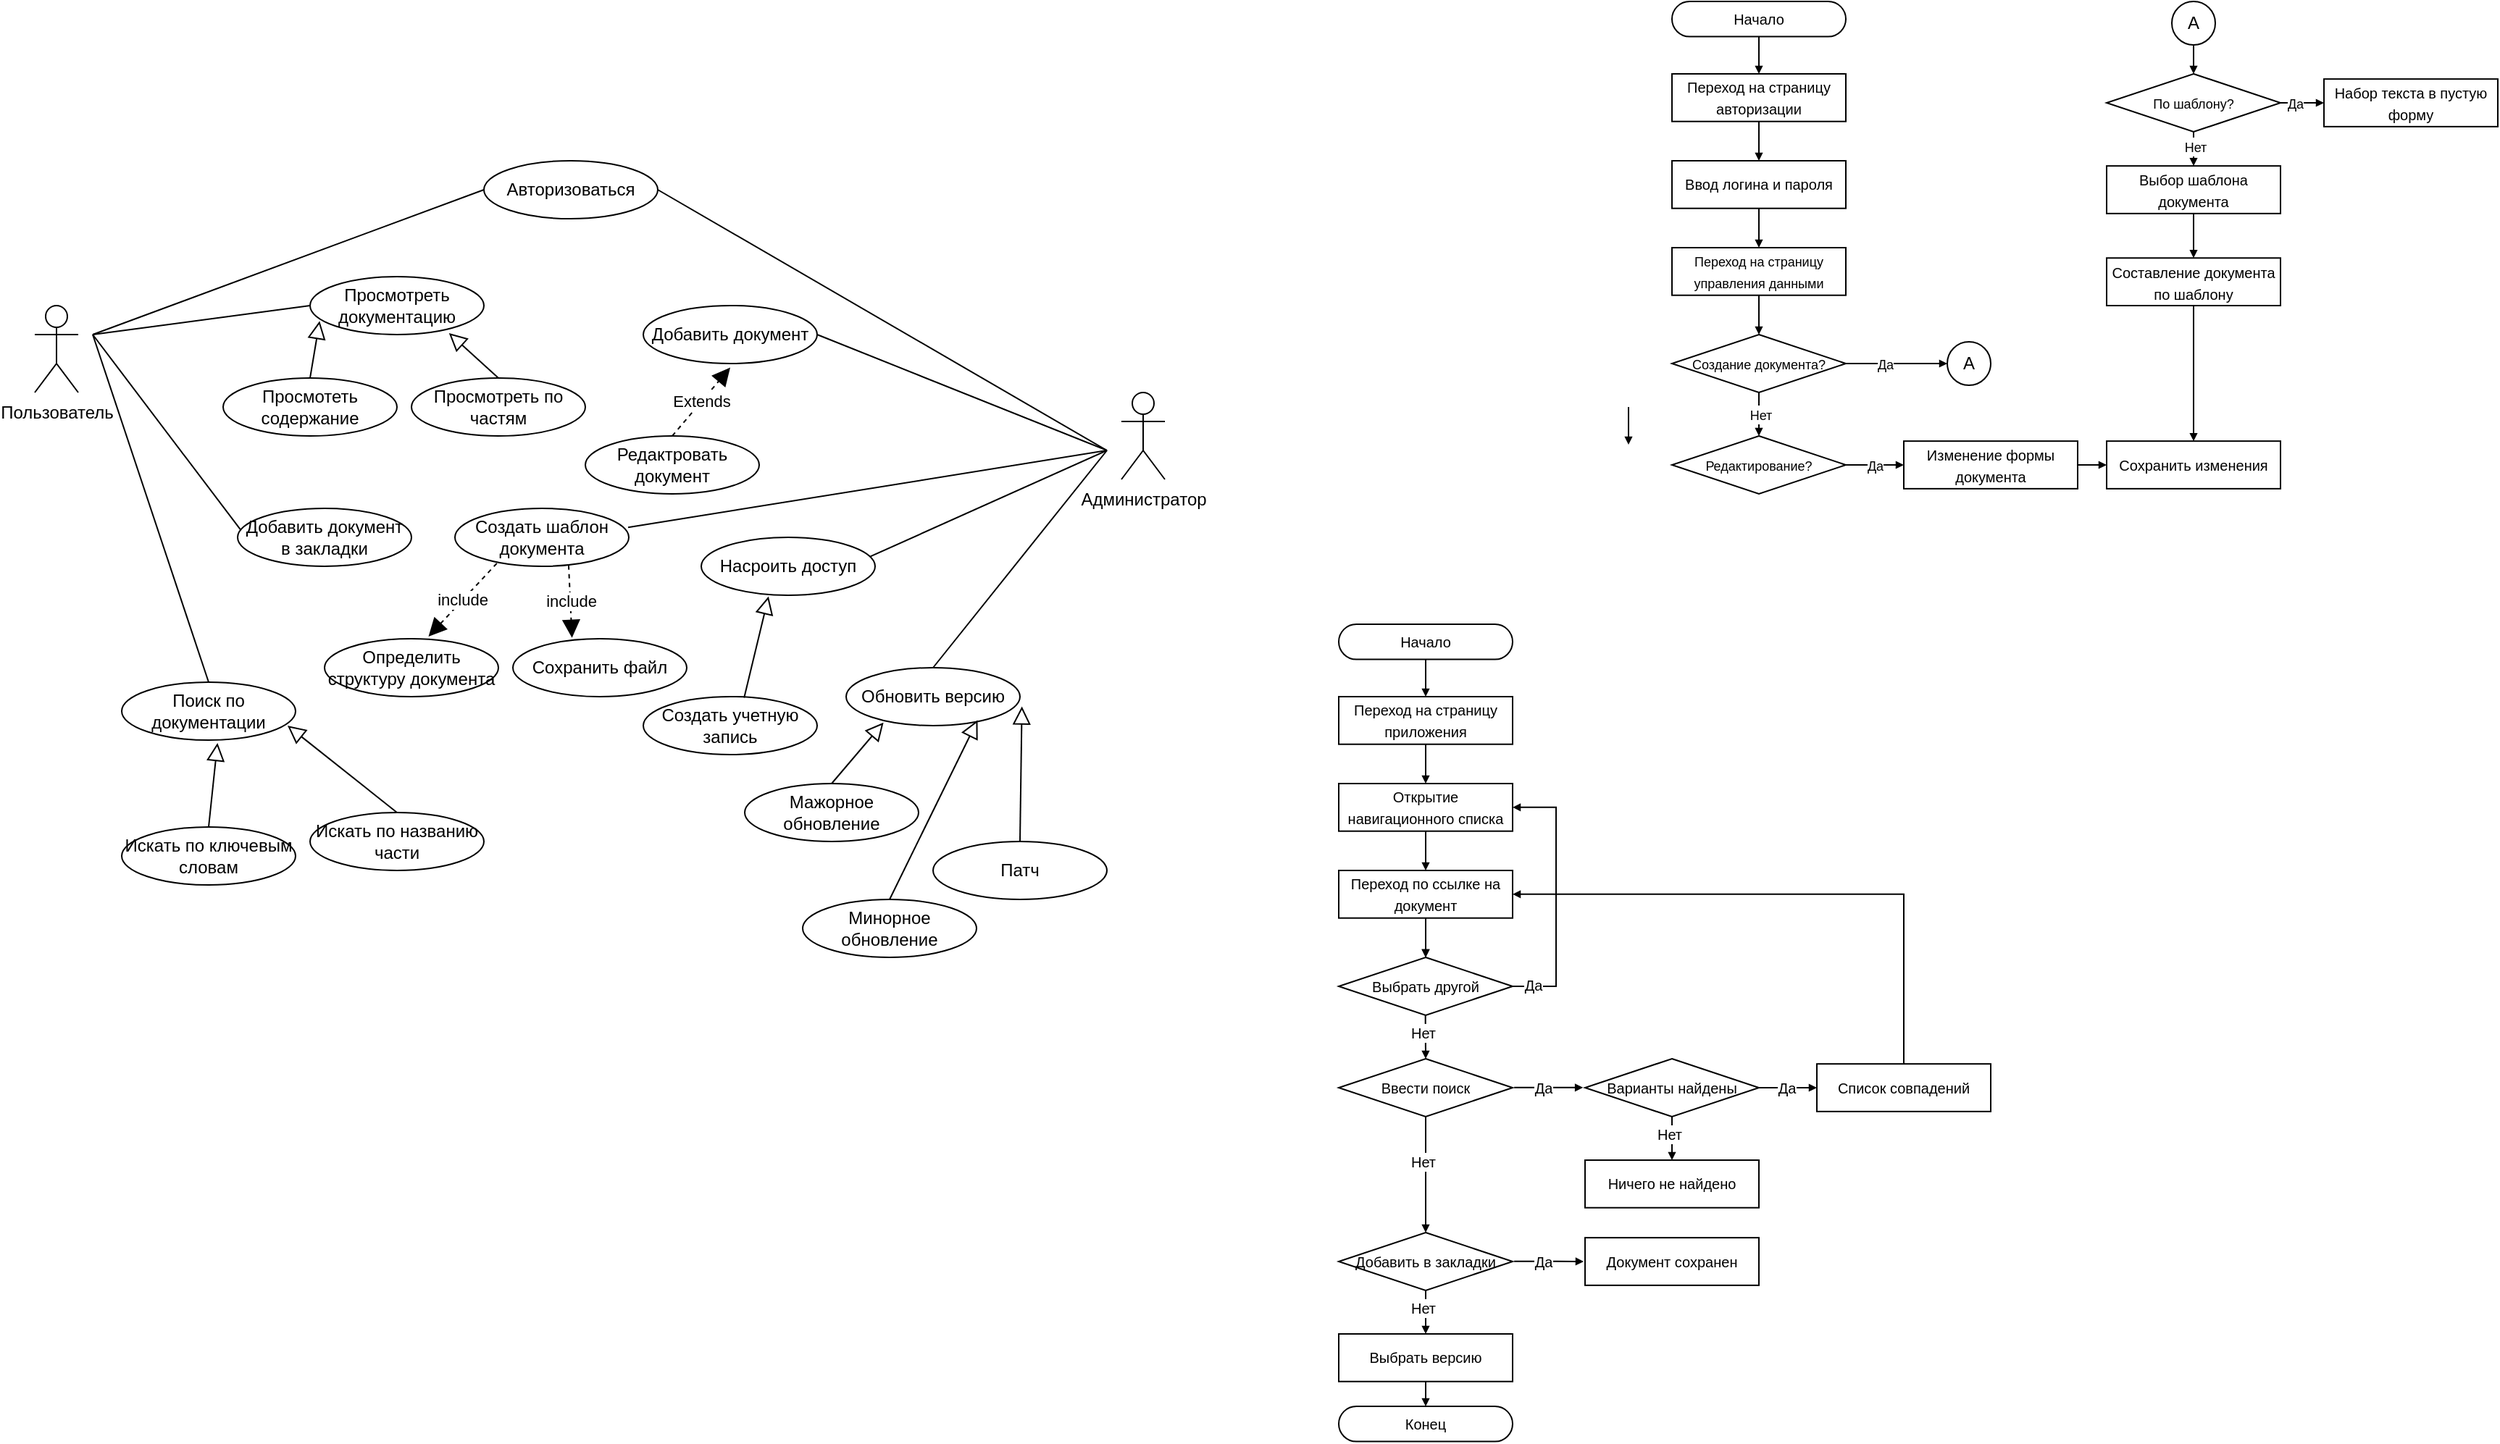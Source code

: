 <mxfile version="24.9.3">
  <diagram name="Page-1" id="BRcNDoXDnmwkcb4C3FV0">
    <mxGraphModel dx="4097" dy="2240" grid="1" gridSize="10" guides="1" tooltips="1" connect="1" arrows="1" fold="1" page="1" pageScale="1" pageWidth="850" pageHeight="1100" math="0" shadow="0">
      <root>
        <mxCell id="0" />
        <mxCell id="1" parent="0" />
        <mxCell id="Sh1dxKzc5GH1FcoaVsvd-1" value="Пользователь" style="shape=umlActor;verticalLabelPosition=bottom;verticalAlign=top;html=1;outlineConnect=0;" parent="1" vertex="1">
          <mxGeometry x="260" y="260" width="30" height="60" as="geometry" />
        </mxCell>
        <mxCell id="Sh1dxKzc5GH1FcoaVsvd-2" value="Администратор&lt;div&gt;&lt;br&gt;&lt;div&gt;&lt;br&gt;&lt;/div&gt;&lt;/div&gt;" style="shape=umlActor;verticalLabelPosition=bottom;verticalAlign=top;html=1;outlineConnect=0;" parent="1" vertex="1">
          <mxGeometry x="1010" y="320" width="30" height="60" as="geometry" />
        </mxCell>
        <mxCell id="Sh1dxKzc5GH1FcoaVsvd-7" value="Авторизоваться" style="ellipse;whiteSpace=wrap;html=1;" parent="1" vertex="1">
          <mxGeometry x="570" y="160" width="120" height="40" as="geometry" />
        </mxCell>
        <mxCell id="Sh1dxKzc5GH1FcoaVsvd-8" value="" style="endArrow=none;html=1;rounded=0;entryX=0;entryY=0.5;entryDx=0;entryDy=0;" parent="1" target="Sh1dxKzc5GH1FcoaVsvd-7" edge="1">
          <mxGeometry width="50" height="50" relative="1" as="geometry">
            <mxPoint x="300" y="280" as="sourcePoint" />
            <mxPoint x="620" y="280" as="targetPoint" />
          </mxGeometry>
        </mxCell>
        <mxCell id="Sh1dxKzc5GH1FcoaVsvd-9" value="" style="endArrow=none;html=1;rounded=0;exitX=1;exitY=0.5;exitDx=0;exitDy=0;" parent="1" source="Sh1dxKzc5GH1FcoaVsvd-7" edge="1">
          <mxGeometry width="50" height="50" relative="1" as="geometry">
            <mxPoint x="570" y="330" as="sourcePoint" />
            <mxPoint x="1000" y="360" as="targetPoint" />
          </mxGeometry>
        </mxCell>
        <mxCell id="Sh1dxKzc5GH1FcoaVsvd-10" value="Просмотреть документацию" style="ellipse;whiteSpace=wrap;html=1;" parent="1" vertex="1">
          <mxGeometry x="450" y="240" width="120" height="40" as="geometry" />
        </mxCell>
        <mxCell id="Sh1dxKzc5GH1FcoaVsvd-11" value="" style="endArrow=none;html=1;rounded=0;entryX=0;entryY=0.5;entryDx=0;entryDy=0;" parent="1" target="Sh1dxKzc5GH1FcoaVsvd-10" edge="1">
          <mxGeometry width="50" height="50" relative="1" as="geometry">
            <mxPoint x="300" y="280" as="sourcePoint" />
            <mxPoint x="460" y="220" as="targetPoint" />
          </mxGeometry>
        </mxCell>
        <mxCell id="Sh1dxKzc5GH1FcoaVsvd-16" value="Просмотеть содержание" style="ellipse;whiteSpace=wrap;html=1;" parent="1" vertex="1">
          <mxGeometry x="390" y="310" width="120" height="40" as="geometry" />
        </mxCell>
        <mxCell id="Sh1dxKzc5GH1FcoaVsvd-17" value="Просмотреть по частям" style="ellipse;whiteSpace=wrap;html=1;" parent="1" vertex="1">
          <mxGeometry x="520" y="310" width="120" height="40" as="geometry" />
        </mxCell>
        <mxCell id="Sh1dxKzc5GH1FcoaVsvd-19" value="" style="endArrow=block;endSize=10;endFill=0;html=1;rounded=0;exitX=0.5;exitY=0;exitDx=0;exitDy=0;entryX=0.055;entryY=0.767;entryDx=0;entryDy=0;entryPerimeter=0;strokeWidth=1;" parent="1" source="Sh1dxKzc5GH1FcoaVsvd-16" target="Sh1dxKzc5GH1FcoaVsvd-10" edge="1">
          <mxGeometry width="160" relative="1" as="geometry">
            <mxPoint x="540" y="360" as="sourcePoint" />
            <mxPoint x="700" y="360" as="targetPoint" />
          </mxGeometry>
        </mxCell>
        <mxCell id="Sh1dxKzc5GH1FcoaVsvd-20" value="" style="endArrow=block;endSize=10;endFill=0;html=1;rounded=0;exitX=0.5;exitY=0;exitDx=0;exitDy=0;entryX=0.799;entryY=0.974;entryDx=0;entryDy=0;entryPerimeter=0;strokeWidth=1;" parent="1" source="Sh1dxKzc5GH1FcoaVsvd-17" target="Sh1dxKzc5GH1FcoaVsvd-10" edge="1">
          <mxGeometry width="160" relative="1" as="geometry">
            <mxPoint x="495" y="330" as="sourcePoint" />
            <mxPoint x="500" y="290" as="targetPoint" />
          </mxGeometry>
        </mxCell>
        <mxCell id="Sh1dxKzc5GH1FcoaVsvd-22" value="Добавить документ" style="ellipse;whiteSpace=wrap;html=1;" parent="1" vertex="1">
          <mxGeometry x="680" y="260" width="120" height="40" as="geometry" />
        </mxCell>
        <mxCell id="Sh1dxKzc5GH1FcoaVsvd-23" value="Редактровать документ" style="ellipse;whiteSpace=wrap;html=1;" parent="1" vertex="1">
          <mxGeometry x="640" y="350" width="120" height="40" as="geometry" />
        </mxCell>
        <mxCell id="Sh1dxKzc5GH1FcoaVsvd-25" value="Extends" style="endArrow=block;endSize=10;endFill=1;html=1;rounded=0;exitX=0.5;exitY=0;exitDx=0;exitDy=0;entryX=0.5;entryY=1.07;entryDx=0;entryDy=0;dashed=1;entryPerimeter=0;" parent="1" source="Sh1dxKzc5GH1FcoaVsvd-23" target="Sh1dxKzc5GH1FcoaVsvd-22" edge="1">
          <mxGeometry width="160" relative="1" as="geometry">
            <mxPoint x="550" y="270" as="sourcePoint" />
            <mxPoint x="710" y="270" as="targetPoint" />
          </mxGeometry>
        </mxCell>
        <mxCell id="Sh1dxKzc5GH1FcoaVsvd-27" value="" style="endArrow=none;html=1;rounded=0;exitX=1;exitY=0.5;exitDx=0;exitDy=0;" parent="1" source="Sh1dxKzc5GH1FcoaVsvd-22" edge="1">
          <mxGeometry width="50" height="50" relative="1" as="geometry">
            <mxPoint x="510" y="330" as="sourcePoint" />
            <mxPoint x="1000" y="360" as="targetPoint" />
          </mxGeometry>
        </mxCell>
        <mxCell id="Sh1dxKzc5GH1FcoaVsvd-29" value="Обновить версию" style="ellipse;whiteSpace=wrap;html=1;" parent="1" vertex="1">
          <mxGeometry x="820" y="510" width="120" height="40" as="geometry" />
        </mxCell>
        <mxCell id="Sh1dxKzc5GH1FcoaVsvd-30" value="Мажорное обновление" style="ellipse;whiteSpace=wrap;html=1;" parent="1" vertex="1">
          <mxGeometry x="750" y="590.0" width="120" height="40" as="geometry" />
        </mxCell>
        <mxCell id="Sh1dxKzc5GH1FcoaVsvd-31" value="" style="endArrow=block;endSize=10;endFill=0;html=1;rounded=0;exitX=0.5;exitY=0;exitDx=0;exitDy=0;entryX=0.215;entryY=0.947;entryDx=0;entryDy=0;entryPerimeter=0;strokeWidth=1;" parent="1" source="Sh1dxKzc5GH1FcoaVsvd-30" target="Sh1dxKzc5GH1FcoaVsvd-29" edge="1">
          <mxGeometry width="160" relative="1" as="geometry">
            <mxPoint x="880" y="719.32" as="sourcePoint" />
            <mxPoint x="797" y="630.32" as="targetPoint" />
          </mxGeometry>
        </mxCell>
        <mxCell id="Sh1dxKzc5GH1FcoaVsvd-34" value="Минорное обновление" style="ellipse;whiteSpace=wrap;html=1;" parent="1" vertex="1">
          <mxGeometry x="790" y="670" width="120" height="40" as="geometry" />
        </mxCell>
        <mxCell id="Sh1dxKzc5GH1FcoaVsvd-35" value="" style="endArrow=block;endSize=10;endFill=0;html=1;rounded=0;exitX=0.5;exitY=0;exitDx=0;exitDy=0;entryX=0.756;entryY=0.906;entryDx=0;entryDy=0;entryPerimeter=0;strokeWidth=1;" parent="1" source="Sh1dxKzc5GH1FcoaVsvd-34" target="Sh1dxKzc5GH1FcoaVsvd-29" edge="1">
          <mxGeometry width="160" relative="1" as="geometry">
            <mxPoint x="970" y="700.0" as="sourcePoint" />
            <mxPoint x="887" y="611" as="targetPoint" />
          </mxGeometry>
        </mxCell>
        <mxCell id="Sh1dxKzc5GH1FcoaVsvd-36" value="Патч" style="ellipse;whiteSpace=wrap;html=1;" parent="1" vertex="1">
          <mxGeometry x="880" y="630" width="120" height="40" as="geometry" />
        </mxCell>
        <mxCell id="Sh1dxKzc5GH1FcoaVsvd-37" value="" style="endArrow=block;endSize=10;endFill=0;html=1;rounded=0;exitX=0.5;exitY=0;exitDx=0;exitDy=0;entryX=1.011;entryY=0.669;entryDx=0;entryDy=0;entryPerimeter=0;strokeWidth=1;" parent="1" source="Sh1dxKzc5GH1FcoaVsvd-36" target="Sh1dxKzc5GH1FcoaVsvd-29" edge="1">
          <mxGeometry width="160" relative="1" as="geometry">
            <mxPoint x="1070" y="670.0" as="sourcePoint" />
            <mxPoint x="987" y="581" as="targetPoint" />
          </mxGeometry>
        </mxCell>
        <mxCell id="Sh1dxKzc5GH1FcoaVsvd-38" value="" style="endArrow=none;html=1;rounded=0;exitX=0.5;exitY=0;exitDx=0;exitDy=0;" parent="1" source="Sh1dxKzc5GH1FcoaVsvd-29" edge="1">
          <mxGeometry width="50" height="50" relative="1" as="geometry">
            <mxPoint x="610" y="460" as="sourcePoint" />
            <mxPoint x="1000" y="360" as="targetPoint" />
          </mxGeometry>
        </mxCell>
        <mxCell id="Sh1dxKzc5GH1FcoaVsvd-40" value="Насроить доступ" style="ellipse;whiteSpace=wrap;html=1;" parent="1" vertex="1">
          <mxGeometry x="720" y="420" width="120" height="40" as="geometry" />
        </mxCell>
        <mxCell id="Sh1dxKzc5GH1FcoaVsvd-41" value="" style="endArrow=none;html=1;rounded=0;exitX=0.973;exitY=0.33;exitDx=0;exitDy=0;exitPerimeter=0;" parent="1" source="Sh1dxKzc5GH1FcoaVsvd-40" edge="1">
          <mxGeometry width="50" height="50" relative="1" as="geometry">
            <mxPoint x="530" y="480" as="sourcePoint" />
            <mxPoint x="1000" y="360" as="targetPoint" />
          </mxGeometry>
        </mxCell>
        <mxCell id="Sh1dxKzc5GH1FcoaVsvd-42" value="Создать учетную запись" style="ellipse;whiteSpace=wrap;html=1;" parent="1" vertex="1">
          <mxGeometry x="680" y="530.0" width="120" height="40" as="geometry" />
        </mxCell>
        <mxCell id="Sh1dxKzc5GH1FcoaVsvd-43" value="" style="endArrow=block;endSize=10;endFill=0;html=1;rounded=0;exitX=0.58;exitY=0.02;exitDx=0;exitDy=0;entryX=0.387;entryY=1.02;entryDx=0;entryDy=0;entryPerimeter=0;strokeWidth=1;exitPerimeter=0;" parent="1" source="Sh1dxKzc5GH1FcoaVsvd-42" target="Sh1dxKzc5GH1FcoaVsvd-40" edge="1">
          <mxGeometry width="160" relative="1" as="geometry">
            <mxPoint x="710" y="589.32" as="sourcePoint" />
            <mxPoint x="627" y="500.32" as="targetPoint" />
          </mxGeometry>
        </mxCell>
        <mxCell id="Sh1dxKzc5GH1FcoaVsvd-44" value="Создать шаблон документа" style="ellipse;whiteSpace=wrap;html=1;" parent="1" vertex="1">
          <mxGeometry x="550" y="400" width="120" height="40" as="geometry" />
        </mxCell>
        <mxCell id="Sh1dxKzc5GH1FcoaVsvd-45" value="" style="endArrow=none;html=1;rounded=0;exitX=0.996;exitY=0.329;exitDx=0;exitDy=0;exitPerimeter=0;" parent="1" source="Sh1dxKzc5GH1FcoaVsvd-44" edge="1">
          <mxGeometry width="50" height="50" relative="1" as="geometry">
            <mxPoint x="730" y="460" as="sourcePoint" />
            <mxPoint x="1000" y="360" as="targetPoint" />
          </mxGeometry>
        </mxCell>
        <mxCell id="Sh1dxKzc5GH1FcoaVsvd-47" value="Определить структуру документа" style="ellipse;whiteSpace=wrap;html=1;" parent="1" vertex="1">
          <mxGeometry x="460" y="490" width="120" height="40" as="geometry" />
        </mxCell>
        <mxCell id="Sh1dxKzc5GH1FcoaVsvd-50" value="Сохранить файл" style="ellipse;whiteSpace=wrap;html=1;" parent="1" vertex="1">
          <mxGeometry x="590" y="490" width="120" height="40" as="geometry" />
        </mxCell>
        <mxCell id="Sh1dxKzc5GH1FcoaVsvd-52" value="include" style="endArrow=block;endSize=10;endFill=1;html=1;rounded=0;exitX=0.241;exitY=0.949;exitDx=0;exitDy=0;entryX=0.598;entryY=-0.039;entryDx=0;entryDy=0;dashed=1;entryPerimeter=0;exitPerimeter=0;" parent="1" source="Sh1dxKzc5GH1FcoaVsvd-44" target="Sh1dxKzc5GH1FcoaVsvd-47" edge="1">
          <mxGeometry width="160" relative="1" as="geometry">
            <mxPoint x="460" y="443.5" as="sourcePoint" />
            <mxPoint x="500" y="396.5" as="targetPoint" />
          </mxGeometry>
        </mxCell>
        <mxCell id="Sh1dxKzc5GH1FcoaVsvd-53" value="include" style="endArrow=block;endSize=10;endFill=1;html=1;rounded=0;exitX=0.654;exitY=0.985;exitDx=0;exitDy=0;entryX=0.34;entryY=-0.015;entryDx=0;entryDy=0;dashed=1;entryPerimeter=0;exitPerimeter=0;" parent="1" source="Sh1dxKzc5GH1FcoaVsvd-44" target="Sh1dxKzc5GH1FcoaVsvd-50" edge="1">
          <mxGeometry width="160" relative="1" as="geometry">
            <mxPoint x="589" y="448" as="sourcePoint" />
            <mxPoint x="542" y="498" as="targetPoint" />
          </mxGeometry>
        </mxCell>
        <mxCell id="Sh1dxKzc5GH1FcoaVsvd-54" value="Добавить документ в закладки" style="ellipse;whiteSpace=wrap;html=1;" parent="1" vertex="1">
          <mxGeometry x="400" y="400" width="120" height="40" as="geometry" />
        </mxCell>
        <mxCell id="Sh1dxKzc5GH1FcoaVsvd-59" value="" style="endArrow=none;html=1;rounded=0;entryX=0.019;entryY=0.377;entryDx=0;entryDy=0;entryPerimeter=0;" parent="1" target="Sh1dxKzc5GH1FcoaVsvd-54" edge="1">
          <mxGeometry width="50" height="50" relative="1" as="geometry">
            <mxPoint x="300" y="280" as="sourcePoint" />
            <mxPoint x="540" y="340" as="targetPoint" />
          </mxGeometry>
        </mxCell>
        <mxCell id="Sh1dxKzc5GH1FcoaVsvd-60" value="Поиск по документации" style="ellipse;whiteSpace=wrap;html=1;" parent="1" vertex="1">
          <mxGeometry x="320" y="520" width="120" height="40" as="geometry" />
        </mxCell>
        <mxCell id="Sh1dxKzc5GH1FcoaVsvd-61" value="" style="endArrow=none;html=1;rounded=0;exitX=0.5;exitY=0;exitDx=0;exitDy=0;" parent="1" source="Sh1dxKzc5GH1FcoaVsvd-60" edge="1">
          <mxGeometry width="50" height="50" relative="1" as="geometry">
            <mxPoint x="420" y="410" as="sourcePoint" />
            <mxPoint x="300" y="280" as="targetPoint" />
          </mxGeometry>
        </mxCell>
        <mxCell id="Sh1dxKzc5GH1FcoaVsvd-62" value="Искать по ключевым словам" style="ellipse;whiteSpace=wrap;html=1;" parent="1" vertex="1">
          <mxGeometry x="320" y="620.0" width="120" height="40" as="geometry" />
        </mxCell>
        <mxCell id="Sh1dxKzc5GH1FcoaVsvd-63" value="Искать по названию части" style="ellipse;whiteSpace=wrap;html=1;" parent="1" vertex="1">
          <mxGeometry x="450" y="610.0" width="120" height="40" as="geometry" />
        </mxCell>
        <mxCell id="Sh1dxKzc5GH1FcoaVsvd-64" value="" style="endArrow=block;endSize=10;endFill=0;html=1;rounded=0;exitX=0.5;exitY=0;exitDx=0;exitDy=0;entryX=0.551;entryY=1.05;entryDx=0;entryDy=0;entryPerimeter=0;strokeWidth=1;" parent="1" source="Sh1dxKzc5GH1FcoaVsvd-62" target="Sh1dxKzc5GH1FcoaVsvd-60" edge="1">
          <mxGeometry width="160" relative="1" as="geometry">
            <mxPoint x="440" y="649.32" as="sourcePoint" />
            <mxPoint x="357" y="560.32" as="targetPoint" />
          </mxGeometry>
        </mxCell>
        <mxCell id="Sh1dxKzc5GH1FcoaVsvd-65" value="" style="endArrow=block;endSize=10;endFill=0;html=1;rounded=0;exitX=0.5;exitY=0;exitDx=0;exitDy=0;entryX=0.954;entryY=0.751;entryDx=0;entryDy=0;entryPerimeter=0;strokeWidth=1;" parent="1" source="Sh1dxKzc5GH1FcoaVsvd-63" target="Sh1dxKzc5GH1FcoaVsvd-60" edge="1">
          <mxGeometry width="160" relative="1" as="geometry">
            <mxPoint x="395" y="619.32" as="sourcePoint" />
            <mxPoint x="446" y="568.32" as="targetPoint" />
          </mxGeometry>
        </mxCell>
        <mxCell id="-YOLewejFSK5GWUS9za1-1" value="&lt;font style=&quot;font-size: 10px;&quot;&gt;Начало&lt;/font&gt;" style="rounded=1;whiteSpace=wrap;html=1;arcSize=50;" parent="1" vertex="1">
          <mxGeometry x="1160" y="480" width="120" height="24.29" as="geometry" />
        </mxCell>
        <mxCell id="-YOLewejFSK5GWUS9za1-2" value="&lt;font style=&quot;font-size: 10px;&quot;&gt;Переход на страницу приложения&lt;/font&gt;" style="rounded=1;whiteSpace=wrap;html=1;arcSize=0;" parent="1" vertex="1">
          <mxGeometry x="1160" y="530" width="120" height="32.86" as="geometry" />
        </mxCell>
        <mxCell id="-YOLewejFSK5GWUS9za1-3" style="edgeStyle=orthogonalEdgeStyle;rounded=0;orthogonalLoop=1;jettySize=auto;html=1;entryX=0.5;entryY=0;entryDx=0;entryDy=0;endSize=3;startSize=3;endArrow=block;endFill=1;" parent="1" source="-YOLewejFSK5GWUS9za1-1" target="-YOLewejFSK5GWUS9za1-2" edge="1">
          <mxGeometry relative="1" as="geometry" />
        </mxCell>
        <mxCell id="-YOLewejFSK5GWUS9za1-7" style="edgeStyle=orthogonalEdgeStyle;rounded=0;orthogonalLoop=1;jettySize=auto;html=1;entryX=0.5;entryY=0;entryDx=0;entryDy=0;endSize=3;startSize=3;endArrow=block;endFill=1;exitX=0.5;exitY=1;exitDx=0;exitDy=0;" parent="1" source="-YOLewejFSK5GWUS9za1-2" edge="1">
          <mxGeometry relative="1" as="geometry">
            <mxPoint x="1230" y="514" as="sourcePoint" />
            <mxPoint x="1220" y="590" as="targetPoint" />
          </mxGeometry>
        </mxCell>
        <mxCell id="-YOLewejFSK5GWUS9za1-11" value="&lt;font style=&quot;font-size: 10px;&quot;&gt;Выбрать другой&lt;/font&gt;" style="rhombus;whiteSpace=wrap;html=1;" parent="1" vertex="1">
          <mxGeometry x="1160" y="710" width="120" height="40" as="geometry" />
        </mxCell>
        <mxCell id="-YOLewejFSK5GWUS9za1-12" value="&lt;font style=&quot;font-size: 10px;&quot;&gt;Открытие навигационного списка&lt;/font&gt;" style="rounded=1;whiteSpace=wrap;html=1;arcSize=0;" parent="1" vertex="1">
          <mxGeometry x="1160" y="590" width="120" height="32.86" as="geometry" />
        </mxCell>
        <mxCell id="-YOLewejFSK5GWUS9za1-14" style="edgeStyle=orthogonalEdgeStyle;rounded=0;orthogonalLoop=1;jettySize=auto;html=1;entryX=0.5;entryY=0;entryDx=0;entryDy=0;endSize=3;startSize=3;endArrow=block;endFill=1;exitX=0.5;exitY=1;exitDx=0;exitDy=0;" parent="1" edge="1">
          <mxGeometry relative="1" as="geometry">
            <mxPoint x="1220" y="623" as="sourcePoint" />
            <mxPoint x="1220" y="650" as="targetPoint" />
          </mxGeometry>
        </mxCell>
        <mxCell id="-YOLewejFSK5GWUS9za1-15" value="&lt;font style=&quot;font-size: 10px;&quot;&gt;Переход по ссылке на документ&lt;/font&gt;" style="rounded=1;whiteSpace=wrap;html=1;arcSize=0;" parent="1" vertex="1">
          <mxGeometry x="1160" y="650" width="120" height="32.86" as="geometry" />
        </mxCell>
        <mxCell id="-YOLewejFSK5GWUS9za1-17" style="edgeStyle=orthogonalEdgeStyle;rounded=0;orthogonalLoop=1;jettySize=auto;html=1;entryX=0.5;entryY=0;entryDx=0;entryDy=0;endSize=3;startSize=3;endArrow=block;endFill=1;exitX=0.5;exitY=1;exitDx=0;exitDy=0;" parent="1" source="-YOLewejFSK5GWUS9za1-15" target="-YOLewejFSK5GWUS9za1-11" edge="1">
          <mxGeometry relative="1" as="geometry">
            <mxPoint x="1220" y="682.86" as="sourcePoint" />
            <mxPoint x="1220" y="719.86" as="targetPoint" />
          </mxGeometry>
        </mxCell>
        <mxCell id="-YOLewejFSK5GWUS9za1-22" style="edgeStyle=orthogonalEdgeStyle;rounded=0;orthogonalLoop=1;jettySize=auto;html=1;entryX=0.5;entryY=0;entryDx=0;entryDy=0;endSize=3;startSize=3;endArrow=block;endFill=1;exitX=0.5;exitY=1;exitDx=0;exitDy=0;" parent="1" source="-YOLewejFSK5GWUS9za1-15" target="-YOLewejFSK5GWUS9za1-11" edge="1">
          <mxGeometry relative="1" as="geometry">
            <mxPoint x="1220" y="683" as="sourcePoint" />
            <mxPoint x="1220" y="710" as="targetPoint" />
            <Array as="points">
              <mxPoint x="1220" y="710" />
            </Array>
          </mxGeometry>
        </mxCell>
        <mxCell id="-YOLewejFSK5GWUS9za1-24" style="edgeStyle=orthogonalEdgeStyle;rounded=0;orthogonalLoop=1;jettySize=auto;html=1;entryX=1;entryY=0.5;entryDx=0;entryDy=0;endSize=3;startSize=3;endArrow=block;endFill=1;exitX=1;exitY=0.5;exitDx=0;exitDy=0;" parent="1" source="-YOLewejFSK5GWUS9za1-11" target="-YOLewejFSK5GWUS9za1-12" edge="1">
          <mxGeometry relative="1" as="geometry">
            <mxPoint x="1309.86" y="690" as="sourcePoint" />
            <mxPoint x="1309.86" y="727" as="targetPoint" />
            <Array as="points">
              <mxPoint x="1310" y="730" />
              <mxPoint x="1310" y="606" />
            </Array>
          </mxGeometry>
        </mxCell>
        <mxCell id="-YOLewejFSK5GWUS9za1-25" value="&lt;font style=&quot;font-size: 10px;&quot;&gt;Да&lt;/font&gt;" style="edgeLabel;html=1;align=center;verticalAlign=middle;resizable=0;points=[];" parent="-YOLewejFSK5GWUS9za1-24" vertex="1" connectable="0">
          <mxGeometry x="-0.852" y="1" relative="1" as="geometry">
            <mxPoint as="offset" />
          </mxGeometry>
        </mxCell>
        <mxCell id="-YOLewejFSK5GWUS9za1-27" style="edgeStyle=orthogonalEdgeStyle;rounded=0;orthogonalLoop=1;jettySize=auto;html=1;endSize=3;startSize=3;endArrow=block;endFill=1;exitX=0.5;exitY=1;exitDx=0;exitDy=0;" parent="1" edge="1">
          <mxGeometry relative="1" as="geometry">
            <mxPoint x="1219.83" y="750" as="sourcePoint" />
            <mxPoint x="1220" y="780" as="targetPoint" />
          </mxGeometry>
        </mxCell>
        <mxCell id="-YOLewejFSK5GWUS9za1-29" value="&lt;font style=&quot;font-size: 10px;&quot;&gt;Нет&lt;/font&gt;" style="edgeLabel;html=1;align=center;verticalAlign=middle;resizable=0;points=[];" parent="-YOLewejFSK5GWUS9za1-27" vertex="1" connectable="0">
          <mxGeometry x="-0.225" y="-2" relative="1" as="geometry">
            <mxPoint as="offset" />
          </mxGeometry>
        </mxCell>
        <mxCell id="-YOLewejFSK5GWUS9za1-32" value="&lt;font style=&quot;font-size: 10px;&quot;&gt;Ввести поиск&lt;/font&gt;" style="rhombus;whiteSpace=wrap;html=1;" parent="1" vertex="1">
          <mxGeometry x="1160" y="780" width="120" height="40" as="geometry" />
        </mxCell>
        <mxCell id="-YOLewejFSK5GWUS9za1-36" value="&lt;font style=&quot;font-size: 10px;&quot;&gt;Варианты найдены&lt;/font&gt;" style="rhombus;whiteSpace=wrap;html=1;" parent="1" vertex="1">
          <mxGeometry x="1330" y="780" width="120" height="40" as="geometry" />
        </mxCell>
        <mxCell id="-YOLewejFSK5GWUS9za1-42" style="edgeStyle=orthogonalEdgeStyle;rounded=0;orthogonalLoop=1;jettySize=auto;html=1;endSize=3;startSize=3;endArrow=block;endFill=1;exitX=1.009;exitY=0.498;exitDx=0;exitDy=0;exitPerimeter=0;entryX=-0.012;entryY=0.498;entryDx=0;entryDy=0;entryPerimeter=0;" parent="1" source="-YOLewejFSK5GWUS9za1-32" target="-YOLewejFSK5GWUS9za1-36" edge="1">
          <mxGeometry relative="1" as="geometry">
            <mxPoint x="1290" y="740" as="sourcePoint" />
            <mxPoint x="1330" y="803" as="targetPoint" />
            <Array as="points">
              <mxPoint x="1310" y="800" />
              <mxPoint x="1330" y="800" />
            </Array>
          </mxGeometry>
        </mxCell>
        <mxCell id="-YOLewejFSK5GWUS9za1-43" value="&lt;font style=&quot;font-size: 10px;&quot;&gt;Да&lt;/font&gt;" style="edgeLabel;html=1;align=center;verticalAlign=middle;resizable=0;points=[];" parent="-YOLewejFSK5GWUS9za1-42" vertex="1" connectable="0">
          <mxGeometry x="-0.852" y="1" relative="1" as="geometry">
            <mxPoint x="16" y="1" as="offset" />
          </mxGeometry>
        </mxCell>
        <mxCell id="-YOLewejFSK5GWUS9za1-46" value="&lt;font style=&quot;font-size: 10px;&quot;&gt;Список совпадений&lt;/font&gt;" style="rounded=1;whiteSpace=wrap;html=1;arcSize=0;" parent="1" vertex="1">
          <mxGeometry x="1490" y="783.57" width="120" height="32.86" as="geometry" />
        </mxCell>
        <mxCell id="-YOLewejFSK5GWUS9za1-47" style="edgeStyle=orthogonalEdgeStyle;rounded=0;orthogonalLoop=1;jettySize=auto;html=1;endSize=3;startSize=3;endArrow=block;endFill=1;entryX=0;entryY=0.5;entryDx=0;entryDy=0;" parent="1" source="-YOLewejFSK5GWUS9za1-36" target="-YOLewejFSK5GWUS9za1-46" edge="1">
          <mxGeometry relative="1" as="geometry">
            <mxPoint x="1450" y="800" as="sourcePoint" />
            <mxPoint x="1487.92" y="800.01" as="targetPoint" />
            <Array as="points" />
          </mxGeometry>
        </mxCell>
        <mxCell id="-YOLewejFSK5GWUS9za1-48" value="&lt;font style=&quot;font-size: 10px;&quot;&gt;Да&lt;/font&gt;" style="edgeLabel;html=1;align=center;verticalAlign=middle;resizable=0;points=[];" parent="-YOLewejFSK5GWUS9za1-47" vertex="1" connectable="0">
          <mxGeometry x="-0.852" y="1" relative="1" as="geometry">
            <mxPoint x="16" y="1" as="offset" />
          </mxGeometry>
        </mxCell>
        <mxCell id="-YOLewejFSK5GWUS9za1-49" style="edgeStyle=orthogonalEdgeStyle;rounded=0;orthogonalLoop=1;jettySize=auto;html=1;entryX=1;entryY=0.5;entryDx=0;entryDy=0;endSize=3;startSize=3;endArrow=block;endFill=1;exitX=0.5;exitY=0;exitDx=0;exitDy=0;" parent="1" source="-YOLewejFSK5GWUS9za1-46" target="-YOLewejFSK5GWUS9za1-15" edge="1">
          <mxGeometry relative="1" as="geometry">
            <mxPoint x="1470" y="673" as="sourcePoint" />
            <mxPoint x="1470" y="710" as="targetPoint" />
          </mxGeometry>
        </mxCell>
        <mxCell id="-YOLewejFSK5GWUS9za1-50" value="&lt;font style=&quot;font-size: 10px;&quot;&gt;Ничего не найдено&lt;/font&gt;" style="rounded=1;whiteSpace=wrap;html=1;arcSize=0;" parent="1" vertex="1">
          <mxGeometry x="1330" y="850.0" width="120" height="32.86" as="geometry" />
        </mxCell>
        <mxCell id="-YOLewejFSK5GWUS9za1-54" style="edgeStyle=orthogonalEdgeStyle;rounded=0;orthogonalLoop=1;jettySize=auto;html=1;endSize=3;startSize=3;endArrow=block;endFill=1;exitX=0.5;exitY=1;exitDx=0;exitDy=0;entryX=0.5;entryY=0;entryDx=0;entryDy=0;" parent="1" source="-YOLewejFSK5GWUS9za1-36" target="-YOLewejFSK5GWUS9za1-50" edge="1">
          <mxGeometry relative="1" as="geometry">
            <mxPoint x="1389.81" y="822.86" as="sourcePoint" />
            <mxPoint x="1389.98" y="852.86" as="targetPoint" />
          </mxGeometry>
        </mxCell>
        <mxCell id="-YOLewejFSK5GWUS9za1-55" value="&lt;font style=&quot;font-size: 10px;&quot;&gt;Нет&lt;/font&gt;" style="edgeLabel;html=1;align=center;verticalAlign=middle;resizable=0;points=[];" parent="-YOLewejFSK5GWUS9za1-54" vertex="1" connectable="0">
          <mxGeometry x="-0.225" y="-2" relative="1" as="geometry">
            <mxPoint as="offset" />
          </mxGeometry>
        </mxCell>
        <mxCell id="-YOLewejFSK5GWUS9za1-56" style="edgeStyle=orthogonalEdgeStyle;rounded=0;orthogonalLoop=1;jettySize=auto;html=1;endSize=3;startSize=3;endArrow=block;endFill=1;exitX=0.5;exitY=1;exitDx=0;exitDy=0;entryX=0.5;entryY=0;entryDx=0;entryDy=0;" parent="1" source="-YOLewejFSK5GWUS9za1-32" target="-YOLewejFSK5GWUS9za1-58" edge="1">
          <mxGeometry relative="1" as="geometry">
            <mxPoint x="1200" y="830" as="sourcePoint" />
            <mxPoint x="1220" y="850" as="targetPoint" />
          </mxGeometry>
        </mxCell>
        <mxCell id="-YOLewejFSK5GWUS9za1-57" value="&lt;font style=&quot;font-size: 10px;&quot;&gt;Нет&lt;/font&gt;" style="edgeLabel;html=1;align=center;verticalAlign=middle;resizable=0;points=[];" parent="-YOLewejFSK5GWUS9za1-56" vertex="1" connectable="0">
          <mxGeometry x="-0.225" y="-2" relative="1" as="geometry">
            <mxPoint as="offset" />
          </mxGeometry>
        </mxCell>
        <mxCell id="-YOLewejFSK5GWUS9za1-58" value="&lt;font style=&quot;font-size: 10px;&quot;&gt;Добавить в закладки&lt;/font&gt;" style="rhombus;whiteSpace=wrap;html=1;" parent="1" vertex="1">
          <mxGeometry x="1160" y="900" width="120" height="40" as="geometry" />
        </mxCell>
        <mxCell id="-YOLewejFSK5GWUS9za1-59" style="edgeStyle=orthogonalEdgeStyle;rounded=0;orthogonalLoop=1;jettySize=auto;html=1;endSize=3;startSize=3;endArrow=block;endFill=1;exitX=1.009;exitY=0.498;exitDx=0;exitDy=0;exitPerimeter=0;entryX=-0.012;entryY=0.498;entryDx=0;entryDy=0;entryPerimeter=0;" parent="1" source="-YOLewejFSK5GWUS9za1-58" edge="1">
          <mxGeometry relative="1" as="geometry">
            <mxPoint x="1290" y="860" as="sourcePoint" />
            <mxPoint x="1329" y="920" as="targetPoint" />
            <Array as="points">
              <mxPoint x="1310" y="920" />
              <mxPoint x="1330" y="920" />
            </Array>
          </mxGeometry>
        </mxCell>
        <mxCell id="-YOLewejFSK5GWUS9za1-60" value="&lt;font style=&quot;font-size: 10px;&quot;&gt;Да&lt;/font&gt;" style="edgeLabel;html=1;align=center;verticalAlign=middle;resizable=0;points=[];" parent="-YOLewejFSK5GWUS9za1-59" vertex="1" connectable="0">
          <mxGeometry x="-0.852" y="1" relative="1" as="geometry">
            <mxPoint x="16" y="1" as="offset" />
          </mxGeometry>
        </mxCell>
        <mxCell id="-YOLewejFSK5GWUS9za1-61" style="edgeStyle=orthogonalEdgeStyle;rounded=0;orthogonalLoop=1;jettySize=auto;html=1;endSize=3;startSize=3;endArrow=block;endFill=1;exitX=0.5;exitY=1;exitDx=0;exitDy=0;" parent="1" source="-YOLewejFSK5GWUS9za1-58" edge="1">
          <mxGeometry relative="1" as="geometry">
            <mxPoint x="1200" y="950" as="sourcePoint" />
            <mxPoint x="1220" y="970" as="targetPoint" />
          </mxGeometry>
        </mxCell>
        <mxCell id="-YOLewejFSK5GWUS9za1-62" value="&lt;font style=&quot;font-size: 10px;&quot;&gt;Нет&lt;/font&gt;" style="edgeLabel;html=1;align=center;verticalAlign=middle;resizable=0;points=[];" parent="-YOLewejFSK5GWUS9za1-61" vertex="1" connectable="0">
          <mxGeometry x="-0.225" y="-2" relative="1" as="geometry">
            <mxPoint as="offset" />
          </mxGeometry>
        </mxCell>
        <mxCell id="-YOLewejFSK5GWUS9za1-63" value="&lt;font style=&quot;font-size: 10px;&quot;&gt;Документ сохранен&lt;/font&gt;" style="rounded=1;whiteSpace=wrap;html=1;arcSize=0;" parent="1" vertex="1">
          <mxGeometry x="1330" y="903.57" width="120" height="32.86" as="geometry" />
        </mxCell>
        <mxCell id="-YOLewejFSK5GWUS9za1-64" value="&lt;font style=&quot;font-size: 10px;&quot;&gt;Выбрать версию&lt;/font&gt;" style="rounded=1;whiteSpace=wrap;html=1;arcSize=0;" parent="1" vertex="1">
          <mxGeometry x="1160" y="970.0" width="120" height="32.86" as="geometry" />
        </mxCell>
        <mxCell id="-YOLewejFSK5GWUS9za1-66" value="&lt;font style=&quot;font-size: 10px;&quot;&gt;Конец&lt;/font&gt;" style="rounded=1;whiteSpace=wrap;html=1;arcSize=50;" parent="1" vertex="1">
          <mxGeometry x="1160" y="1020" width="120" height="24.29" as="geometry" />
        </mxCell>
        <mxCell id="-YOLewejFSK5GWUS9za1-67" style="edgeStyle=orthogonalEdgeStyle;rounded=0;orthogonalLoop=1;jettySize=auto;html=1;endSize=3;startSize=3;endArrow=block;endFill=1;exitX=0.5;exitY=1;exitDx=0;exitDy=0;" parent="1" source="-YOLewejFSK5GWUS9za1-64" edge="1">
          <mxGeometry relative="1" as="geometry">
            <mxPoint x="1219.86" y="1002.86" as="sourcePoint" />
            <mxPoint x="1220" y="1020" as="targetPoint" />
          </mxGeometry>
        </mxCell>
        <mxCell id="18BKgVp5ayPZVZw2qe2l-2" value="&lt;font style=&quot;font-size: 10px;&quot;&gt;Начало&lt;/font&gt;" style="rounded=1;whiteSpace=wrap;html=1;arcSize=50;" vertex="1" parent="1">
          <mxGeometry x="1390" y="50" width="120" height="24.29" as="geometry" />
        </mxCell>
        <mxCell id="18BKgVp5ayPZVZw2qe2l-3" value="&lt;font style=&quot;font-size: 10px;&quot;&gt;Переход на страницу авторизации&lt;/font&gt;" style="rounded=1;whiteSpace=wrap;html=1;arcSize=0;" vertex="1" parent="1">
          <mxGeometry x="1390" y="100" width="120" height="32.86" as="geometry" />
        </mxCell>
        <mxCell id="18BKgVp5ayPZVZw2qe2l-4" value="&lt;font style=&quot;font-size: 10px;&quot;&gt;Ввод логина и пароля&lt;/font&gt;" style="rounded=1;whiteSpace=wrap;html=1;arcSize=0;" vertex="1" parent="1">
          <mxGeometry x="1390" y="160" width="120" height="32.86" as="geometry" />
        </mxCell>
        <mxCell id="18BKgVp5ayPZVZw2qe2l-5" value="&lt;font style=&quot;font-size: 9px;&quot;&gt;Переход на страницу управления данными&lt;/font&gt;" style="rounded=1;whiteSpace=wrap;html=1;arcSize=0;" vertex="1" parent="1">
          <mxGeometry x="1390" y="220" width="120" height="32.86" as="geometry" />
        </mxCell>
        <mxCell id="18BKgVp5ayPZVZw2qe2l-8" value="&lt;font style=&quot;font-size: 9px;&quot;&gt;Редактирование?&lt;/font&gt;" style="rhombus;whiteSpace=wrap;html=1;" vertex="1" parent="1">
          <mxGeometry x="1390" y="350" width="120" height="40" as="geometry" />
        </mxCell>
        <mxCell id="18BKgVp5ayPZVZw2qe2l-9" value="&lt;font style=&quot;font-size: 10px;&quot;&gt;Изменение формы документа&lt;/font&gt;" style="rounded=1;whiteSpace=wrap;html=1;arcSize=0;" vertex="1" parent="1">
          <mxGeometry x="1550" y="353.57" width="120" height="32.86" as="geometry" />
        </mxCell>
        <mxCell id="18BKgVp5ayPZVZw2qe2l-10" value="&lt;font style=&quot;font-size: 9px;&quot;&gt;Создание документа?&lt;/font&gt;" style="rhombus;whiteSpace=wrap;html=1;" vertex="1" parent="1">
          <mxGeometry x="1390" y="280" width="120" height="40" as="geometry" />
        </mxCell>
        <mxCell id="18BKgVp5ayPZVZw2qe2l-11" value="&lt;font style=&quot;font-size: 10px;&quot;&gt;Набор текста в пустую форму&lt;br&gt;&lt;/font&gt;" style="rounded=1;whiteSpace=wrap;html=1;arcSize=0;" vertex="1" parent="1">
          <mxGeometry x="1840" y="103.57" width="120" height="32.86" as="geometry" />
        </mxCell>
        <mxCell id="18BKgVp5ayPZVZw2qe2l-14" value="A" style="ellipse;whiteSpace=wrap;html=1;aspect=fixed;" vertex="1" parent="1">
          <mxGeometry x="1580" y="285" width="30" height="30" as="geometry" />
        </mxCell>
        <mxCell id="18BKgVp5ayPZVZw2qe2l-15" style="edgeStyle=orthogonalEdgeStyle;rounded=0;orthogonalLoop=1;jettySize=auto;html=1;entryX=0.5;entryY=0;entryDx=0;entryDy=0;endSize=3;startSize=3;endArrow=block;endFill=1;" edge="1" parent="1">
          <mxGeometry relative="1" as="geometry">
            <mxPoint x="1360" y="330" as="sourcePoint" />
            <mxPoint x="1360" y="356" as="targetPoint" />
          </mxGeometry>
        </mxCell>
        <mxCell id="18BKgVp5ayPZVZw2qe2l-16" style="edgeStyle=orthogonalEdgeStyle;rounded=0;orthogonalLoop=1;jettySize=auto;html=1;entryX=0;entryY=0.5;entryDx=0;entryDy=0;endSize=3;startSize=3;endArrow=block;endFill=1;exitX=1;exitY=0.5;exitDx=0;exitDy=0;" edge="1" parent="1" source="18BKgVp5ayPZVZw2qe2l-10" target="18BKgVp5ayPZVZw2qe2l-14">
          <mxGeometry relative="1" as="geometry">
            <mxPoint x="1520" y="294" as="sourcePoint" />
            <mxPoint x="1520" y="320" as="targetPoint" />
          </mxGeometry>
        </mxCell>
        <mxCell id="18BKgVp5ayPZVZw2qe2l-44" value="&lt;font style=&quot;font-size: 9px;&quot;&gt;Да&lt;/font&gt;" style="edgeLabel;html=1;align=center;verticalAlign=middle;resizable=0;points=[];" vertex="1" connectable="0" parent="18BKgVp5ayPZVZw2qe2l-16">
          <mxGeometry x="-0.236" relative="1" as="geometry">
            <mxPoint as="offset" />
          </mxGeometry>
        </mxCell>
        <mxCell id="18BKgVp5ayPZVZw2qe2l-18" style="edgeStyle=orthogonalEdgeStyle;rounded=0;orthogonalLoop=1;jettySize=auto;html=1;entryX=0.5;entryY=0;entryDx=0;entryDy=0;endSize=3;startSize=3;endArrow=block;endFill=1;exitX=0.5;exitY=1;exitDx=0;exitDy=0;" edge="1" parent="1" source="18BKgVp5ayPZVZw2qe2l-2" target="18BKgVp5ayPZVZw2qe2l-3">
          <mxGeometry relative="1" as="geometry">
            <mxPoint x="1440" y="74.29" as="sourcePoint" />
            <mxPoint x="1440" y="100.29" as="targetPoint" />
          </mxGeometry>
        </mxCell>
        <mxCell id="18BKgVp5ayPZVZw2qe2l-19" style="edgeStyle=orthogonalEdgeStyle;rounded=0;orthogonalLoop=1;jettySize=auto;html=1;endSize=3;startSize=3;endArrow=block;endFill=1;exitX=0.5;exitY=1;exitDx=0;exitDy=0;entryX=0.5;entryY=0;entryDx=0;entryDy=0;" edge="1" parent="1" source="18BKgVp5ayPZVZw2qe2l-3" target="18BKgVp5ayPZVZw2qe2l-4">
          <mxGeometry relative="1" as="geometry">
            <mxPoint x="1450" y="174" as="sourcePoint" />
            <mxPoint x="1450" y="160" as="targetPoint" />
          </mxGeometry>
        </mxCell>
        <mxCell id="18BKgVp5ayPZVZw2qe2l-20" style="edgeStyle=orthogonalEdgeStyle;rounded=0;orthogonalLoop=1;jettySize=auto;html=1;entryX=0.5;entryY=0;entryDx=0;entryDy=0;endSize=3;startSize=3;endArrow=block;endFill=1;exitX=0.5;exitY=1;exitDx=0;exitDy=0;" edge="1" parent="1" source="18BKgVp5ayPZVZw2qe2l-4" target="18BKgVp5ayPZVZw2qe2l-5">
          <mxGeometry relative="1" as="geometry">
            <mxPoint x="1440" y="194" as="sourcePoint" />
            <mxPoint x="1440" y="220" as="targetPoint" />
          </mxGeometry>
        </mxCell>
        <mxCell id="18BKgVp5ayPZVZw2qe2l-21" style="edgeStyle=orthogonalEdgeStyle;rounded=0;orthogonalLoop=1;jettySize=auto;html=1;entryX=0.5;entryY=0;entryDx=0;entryDy=0;endSize=3;startSize=3;endArrow=block;endFill=1;exitX=0.5;exitY=1;exitDx=0;exitDy=0;" edge="1" parent="1" source="18BKgVp5ayPZVZw2qe2l-5" target="18BKgVp5ayPZVZw2qe2l-10">
          <mxGeometry relative="1" as="geometry">
            <mxPoint x="1440" y="249" as="sourcePoint" />
            <mxPoint x="1440" y="275" as="targetPoint" />
          </mxGeometry>
        </mxCell>
        <mxCell id="18BKgVp5ayPZVZw2qe2l-22" style="edgeStyle=orthogonalEdgeStyle;rounded=0;orthogonalLoop=1;jettySize=auto;html=1;entryX=0.5;entryY=0;entryDx=0;entryDy=0;endSize=3;startSize=3;endArrow=block;endFill=1;exitX=0.5;exitY=1;exitDx=0;exitDy=0;" edge="1" parent="1" source="18BKgVp5ayPZVZw2qe2l-10" target="18BKgVp5ayPZVZw2qe2l-8">
          <mxGeometry relative="1" as="geometry">
            <mxPoint x="1440" y="324" as="sourcePoint" />
            <mxPoint x="1440" y="350" as="targetPoint" />
          </mxGeometry>
        </mxCell>
        <mxCell id="18BKgVp5ayPZVZw2qe2l-48" value="&lt;font style=&quot;font-size: 9px;&quot;&gt;Нет&lt;/font&gt;" style="edgeLabel;html=1;align=center;verticalAlign=middle;resizable=0;points=[];" vertex="1" connectable="0" parent="18BKgVp5ayPZVZw2qe2l-22">
          <mxGeometry x="-0.007" y="1" relative="1" as="geometry">
            <mxPoint as="offset" />
          </mxGeometry>
        </mxCell>
        <mxCell id="18BKgVp5ayPZVZw2qe2l-23" style="edgeStyle=orthogonalEdgeStyle;rounded=0;orthogonalLoop=1;jettySize=auto;html=1;entryX=0;entryY=0.5;entryDx=0;entryDy=0;endSize=3;startSize=3;endArrow=block;endFill=1;exitX=1;exitY=0.5;exitDx=0;exitDy=0;" edge="1" parent="1" source="18BKgVp5ayPZVZw2qe2l-8" target="18BKgVp5ayPZVZw2qe2l-9">
          <mxGeometry relative="1" as="geometry">
            <mxPoint x="1509.55" y="360" as="sourcePoint" />
            <mxPoint x="1509.55" y="386" as="targetPoint" />
            <Array as="points" />
          </mxGeometry>
        </mxCell>
        <mxCell id="18BKgVp5ayPZVZw2qe2l-45" value="&lt;font style=&quot;font-size: 9px;&quot;&gt;Да&lt;/font&gt;" style="edgeLabel;html=1;align=center;verticalAlign=middle;resizable=0;points=[];" vertex="1" connectable="0" parent="18BKgVp5ayPZVZw2qe2l-23">
          <mxGeometry x="-0.411" relative="1" as="geometry">
            <mxPoint x="8" as="offset" />
          </mxGeometry>
        </mxCell>
        <mxCell id="18BKgVp5ayPZVZw2qe2l-25" value="A" style="ellipse;whiteSpace=wrap;html=1;aspect=fixed;" vertex="1" parent="1">
          <mxGeometry x="1735" y="50" width="30" height="30" as="geometry" />
        </mxCell>
        <mxCell id="18BKgVp5ayPZVZw2qe2l-29" value="&lt;font style=&quot;font-size: 9px;&quot;&gt;По шаблону?&lt;/font&gt;" style="rhombus;whiteSpace=wrap;html=1;" vertex="1" parent="1">
          <mxGeometry x="1690" y="100" width="120" height="40" as="geometry" />
        </mxCell>
        <mxCell id="18BKgVp5ayPZVZw2qe2l-32" value="&lt;font style=&quot;font-size: 10px;&quot;&gt;Выбор шаблона документа&lt;br&gt;&lt;/font&gt;" style="rounded=1;whiteSpace=wrap;html=1;arcSize=0;" vertex="1" parent="1">
          <mxGeometry x="1690" y="163.57" width="120" height="32.86" as="geometry" />
        </mxCell>
        <mxCell id="18BKgVp5ayPZVZw2qe2l-34" style="edgeStyle=orthogonalEdgeStyle;rounded=0;orthogonalLoop=1;jettySize=auto;html=1;endSize=3;startSize=3;endArrow=block;endFill=1;exitX=0.5;exitY=1;exitDx=0;exitDy=0;entryX=0.5;entryY=0;entryDx=0;entryDy=0;" edge="1" parent="1" source="18BKgVp5ayPZVZw2qe2l-25" target="18BKgVp5ayPZVZw2qe2l-29">
          <mxGeometry relative="1" as="geometry">
            <mxPoint x="1749.74" y="100" as="sourcePoint" />
            <mxPoint x="1750" y="100" as="targetPoint" />
          </mxGeometry>
        </mxCell>
        <mxCell id="18BKgVp5ayPZVZw2qe2l-35" style="edgeStyle=orthogonalEdgeStyle;rounded=0;orthogonalLoop=1;jettySize=auto;html=1;entryX=0;entryY=0.5;entryDx=0;entryDy=0;endSize=3;startSize=3;endArrow=block;endFill=1;exitX=1;exitY=0.5;exitDx=0;exitDy=0;" edge="1" parent="1" source="18BKgVp5ayPZVZw2qe2l-29" target="18BKgVp5ayPZVZw2qe2l-11">
          <mxGeometry relative="1" as="geometry">
            <mxPoint x="1809" y="80" as="sourcePoint" />
            <mxPoint x="1809" y="106" as="targetPoint" />
          </mxGeometry>
        </mxCell>
        <mxCell id="18BKgVp5ayPZVZw2qe2l-46" value="&lt;font style=&quot;font-size: 9px;&quot;&gt;Да&lt;/font&gt;" style="edgeLabel;html=1;align=center;verticalAlign=middle;resizable=0;points=[];" vertex="1" connectable="0" parent="18BKgVp5ayPZVZw2qe2l-35">
          <mxGeometry x="-0.454" y="-1" relative="1" as="geometry">
            <mxPoint x="2" y="-1" as="offset" />
          </mxGeometry>
        </mxCell>
        <mxCell id="18BKgVp5ayPZVZw2qe2l-36" style="edgeStyle=orthogonalEdgeStyle;rounded=0;orthogonalLoop=1;jettySize=auto;html=1;endSize=3;startSize=3;endArrow=block;endFill=1;entryX=0.5;entryY=0;entryDx=0;entryDy=0;exitX=0.5;exitY=1;exitDx=0;exitDy=0;" edge="1" parent="1" source="18BKgVp5ayPZVZw2qe2l-29" target="18BKgVp5ayPZVZw2qe2l-32">
          <mxGeometry relative="1" as="geometry">
            <mxPoint x="1750" y="140" as="sourcePoint" />
            <mxPoint x="1760" y="110" as="targetPoint" />
          </mxGeometry>
        </mxCell>
        <mxCell id="18BKgVp5ayPZVZw2qe2l-47" value="&lt;font style=&quot;font-size: 9px;&quot;&gt;Нет&lt;/font&gt;" style="edgeLabel;html=1;align=center;verticalAlign=middle;resizable=0;points=[];" vertex="1" connectable="0" parent="18BKgVp5ayPZVZw2qe2l-36">
          <mxGeometry x="-0.194" y="1" relative="1" as="geometry">
            <mxPoint as="offset" />
          </mxGeometry>
        </mxCell>
        <mxCell id="18BKgVp5ayPZVZw2qe2l-38" value="&lt;font style=&quot;font-size: 10px;&quot;&gt;Составление документа по шаблону&lt;br&gt;&lt;/font&gt;" style="rounded=1;whiteSpace=wrap;html=1;arcSize=0;" vertex="1" parent="1">
          <mxGeometry x="1690" y="227.14" width="120" height="32.86" as="geometry" />
        </mxCell>
        <mxCell id="18BKgVp5ayPZVZw2qe2l-39" style="edgeStyle=orthogonalEdgeStyle;rounded=0;orthogonalLoop=1;jettySize=auto;html=1;endSize=3;startSize=3;endArrow=block;endFill=1;entryX=0.5;entryY=0;entryDx=0;entryDy=0;exitX=0.5;exitY=1;exitDx=0;exitDy=0;" edge="1" parent="1" source="18BKgVp5ayPZVZw2qe2l-32" target="18BKgVp5ayPZVZw2qe2l-38">
          <mxGeometry relative="1" as="geometry">
            <mxPoint x="1750" y="190" as="sourcePoint" />
            <mxPoint x="1760" y="170" as="targetPoint" />
          </mxGeometry>
        </mxCell>
        <mxCell id="18BKgVp5ayPZVZw2qe2l-40" value="&lt;span style=&quot;font-size: 10px;&quot;&gt;Сохранить изменения&lt;/span&gt;" style="rounded=1;whiteSpace=wrap;html=1;arcSize=0;" vertex="1" parent="1">
          <mxGeometry x="1690" y="353.57" width="120" height="32.86" as="geometry" />
        </mxCell>
        <mxCell id="18BKgVp5ayPZVZw2qe2l-41" style="edgeStyle=orthogonalEdgeStyle;rounded=0;orthogonalLoop=1;jettySize=auto;html=1;endSize=3;startSize=3;endArrow=block;endFill=1;entryX=0.5;entryY=0;entryDx=0;entryDy=0;exitX=0.5;exitY=1;exitDx=0;exitDy=0;" edge="1" parent="1" source="18BKgVp5ayPZVZw2qe2l-38" target="18BKgVp5ayPZVZw2qe2l-40">
          <mxGeometry relative="1" as="geometry">
            <mxPoint x="1760" y="260" as="sourcePoint" />
            <mxPoint x="1760" y="230" as="targetPoint" />
          </mxGeometry>
        </mxCell>
        <mxCell id="18BKgVp5ayPZVZw2qe2l-43" style="edgeStyle=orthogonalEdgeStyle;rounded=0;orthogonalLoop=1;jettySize=auto;html=1;entryX=0;entryY=0.5;entryDx=0;entryDy=0;endSize=3;startSize=3;endArrow=block;endFill=1;exitX=1;exitY=0.5;exitDx=0;exitDy=0;" edge="1" parent="1" source="18BKgVp5ayPZVZw2qe2l-9" target="18BKgVp5ayPZVZw2qe2l-40">
          <mxGeometry relative="1" as="geometry">
            <mxPoint x="1670" y="340" as="sourcePoint" />
            <mxPoint x="1670" y="366" as="targetPoint" />
          </mxGeometry>
        </mxCell>
      </root>
    </mxGraphModel>
  </diagram>
</mxfile>
